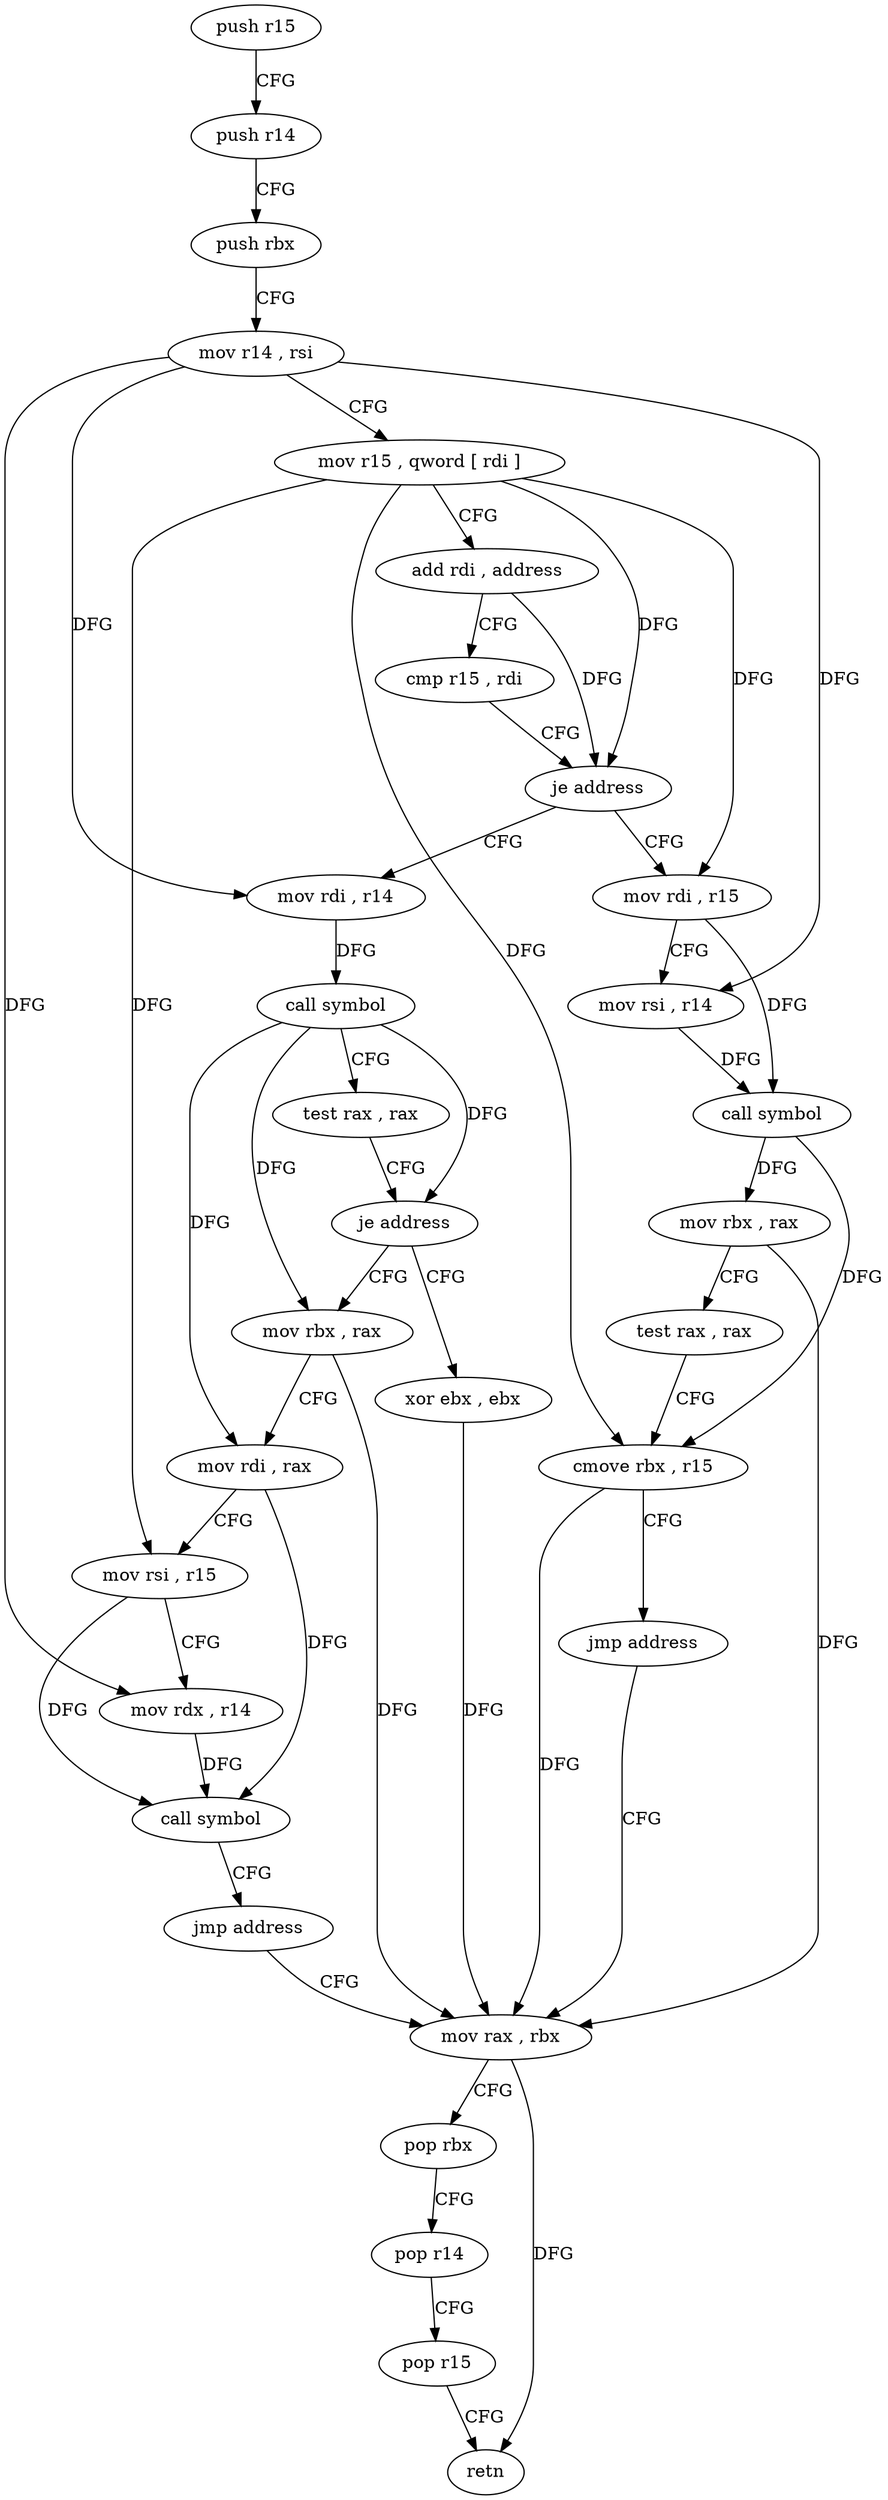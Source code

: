 digraph "func" {
"4229936" [label = "push r15" ]
"4229938" [label = "push r14" ]
"4229940" [label = "push rbx" ]
"4229941" [label = "mov r14 , rsi" ]
"4229944" [label = "mov r15 , qword [ rdi ]" ]
"4229947" [label = "add rdi , address" ]
"4229951" [label = "cmp r15 , rdi" ]
"4229954" [label = "je address" ]
"4229979" [label = "mov rdi , r14" ]
"4229956" [label = "mov rdi , r15" ]
"4229982" [label = "call symbol" ]
"4229987" [label = "test rax , rax" ]
"4229990" [label = "je address" ]
"4230011" [label = "xor ebx , ebx" ]
"4229992" [label = "mov rbx , rax" ]
"4229959" [label = "mov rsi , r14" ]
"4229962" [label = "call symbol" ]
"4229967" [label = "mov rbx , rax" ]
"4229970" [label = "test rax , rax" ]
"4229973" [label = "cmove rbx , r15" ]
"4229977" [label = "jmp address" ]
"4230013" [label = "mov rax , rbx" ]
"4229995" [label = "mov rdi , rax" ]
"4229998" [label = "mov rsi , r15" ]
"4230001" [label = "mov rdx , r14" ]
"4230004" [label = "call symbol" ]
"4230009" [label = "jmp address" ]
"4230016" [label = "pop rbx" ]
"4230017" [label = "pop r14" ]
"4230019" [label = "pop r15" ]
"4230021" [label = "retn" ]
"4229936" -> "4229938" [ label = "CFG" ]
"4229938" -> "4229940" [ label = "CFG" ]
"4229940" -> "4229941" [ label = "CFG" ]
"4229941" -> "4229944" [ label = "CFG" ]
"4229941" -> "4229979" [ label = "DFG" ]
"4229941" -> "4229959" [ label = "DFG" ]
"4229941" -> "4230001" [ label = "DFG" ]
"4229944" -> "4229947" [ label = "CFG" ]
"4229944" -> "4229954" [ label = "DFG" ]
"4229944" -> "4229956" [ label = "DFG" ]
"4229944" -> "4229998" [ label = "DFG" ]
"4229944" -> "4229973" [ label = "DFG" ]
"4229947" -> "4229951" [ label = "CFG" ]
"4229947" -> "4229954" [ label = "DFG" ]
"4229951" -> "4229954" [ label = "CFG" ]
"4229954" -> "4229979" [ label = "CFG" ]
"4229954" -> "4229956" [ label = "CFG" ]
"4229979" -> "4229982" [ label = "DFG" ]
"4229956" -> "4229959" [ label = "CFG" ]
"4229956" -> "4229962" [ label = "DFG" ]
"4229982" -> "4229987" [ label = "CFG" ]
"4229982" -> "4229990" [ label = "DFG" ]
"4229982" -> "4229992" [ label = "DFG" ]
"4229982" -> "4229995" [ label = "DFG" ]
"4229987" -> "4229990" [ label = "CFG" ]
"4229990" -> "4230011" [ label = "CFG" ]
"4229990" -> "4229992" [ label = "CFG" ]
"4230011" -> "4230013" [ label = "DFG" ]
"4229992" -> "4229995" [ label = "CFG" ]
"4229992" -> "4230013" [ label = "DFG" ]
"4229959" -> "4229962" [ label = "DFG" ]
"4229962" -> "4229967" [ label = "DFG" ]
"4229962" -> "4229973" [ label = "DFG" ]
"4229967" -> "4229970" [ label = "CFG" ]
"4229967" -> "4230013" [ label = "DFG" ]
"4229970" -> "4229973" [ label = "CFG" ]
"4229973" -> "4229977" [ label = "CFG" ]
"4229973" -> "4230013" [ label = "DFG" ]
"4229977" -> "4230013" [ label = "CFG" ]
"4230013" -> "4230016" [ label = "CFG" ]
"4230013" -> "4230021" [ label = "DFG" ]
"4229995" -> "4229998" [ label = "CFG" ]
"4229995" -> "4230004" [ label = "DFG" ]
"4229998" -> "4230001" [ label = "CFG" ]
"4229998" -> "4230004" [ label = "DFG" ]
"4230001" -> "4230004" [ label = "DFG" ]
"4230004" -> "4230009" [ label = "CFG" ]
"4230009" -> "4230013" [ label = "CFG" ]
"4230016" -> "4230017" [ label = "CFG" ]
"4230017" -> "4230019" [ label = "CFG" ]
"4230019" -> "4230021" [ label = "CFG" ]
}
